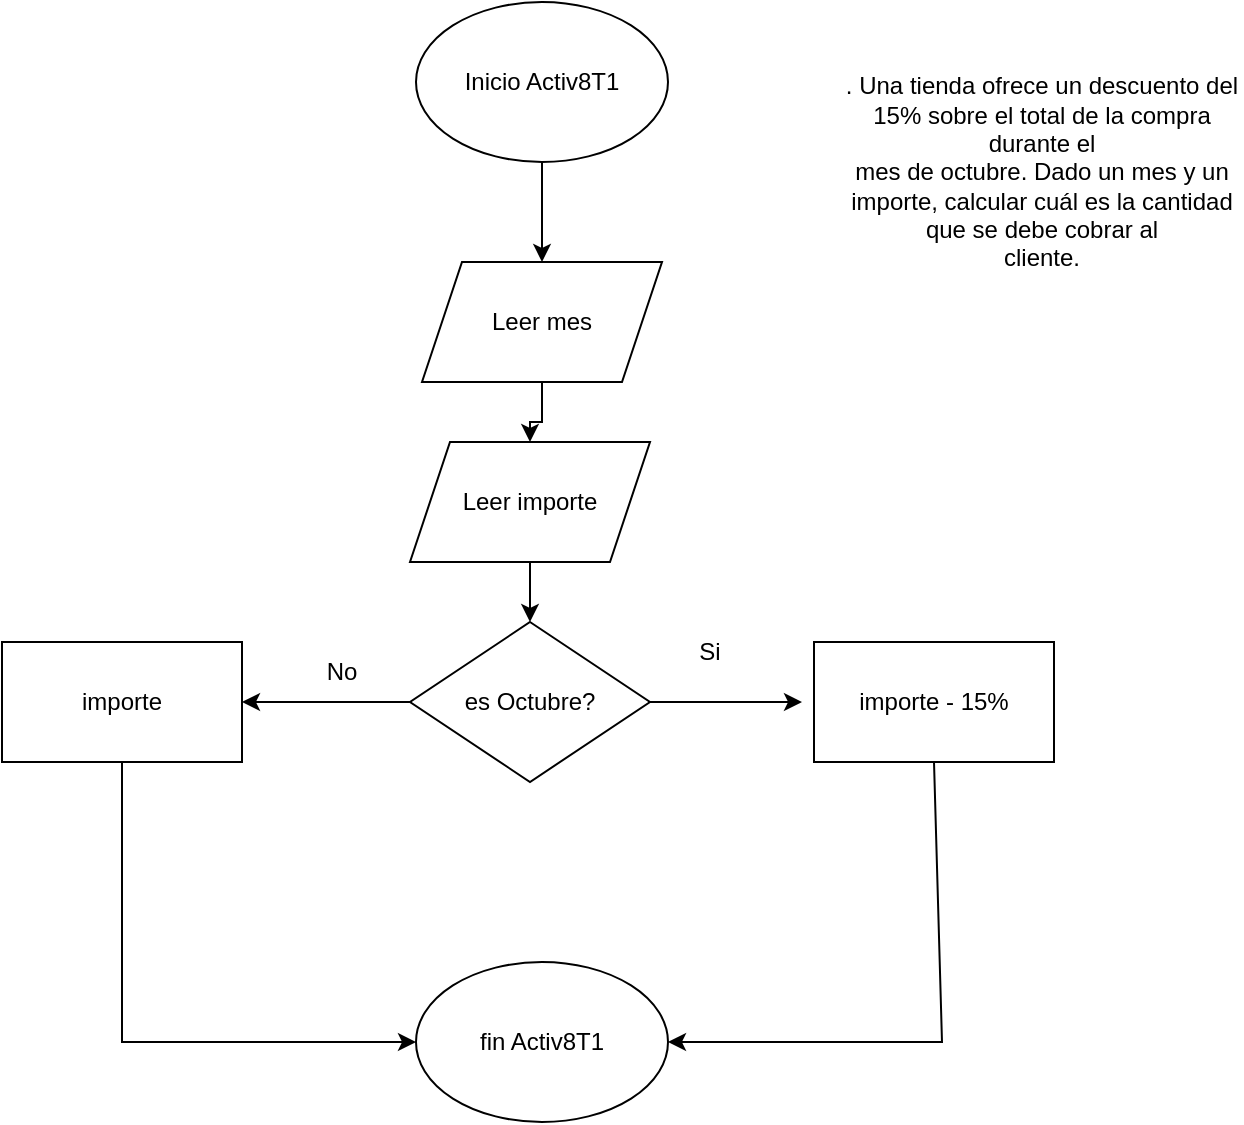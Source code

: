 <mxfile version="21.7.5" type="device">
  <diagram name="Página-1" id="DMz1I6TGAzdnGF0r95z4">
    <mxGraphModel dx="1434" dy="836" grid="1" gridSize="10" guides="1" tooltips="1" connect="1" arrows="1" fold="1" page="1" pageScale="1" pageWidth="827" pageHeight="1169" math="0" shadow="0">
      <root>
        <mxCell id="0" />
        <mxCell id="1" parent="0" />
        <mxCell id="o85RWPOQxP97bCg6CYjg-14" style="edgeStyle=orthogonalEdgeStyle;rounded=0;orthogonalLoop=1;jettySize=auto;html=1;" edge="1" parent="1" source="o85RWPOQxP97bCg6CYjg-1" target="o85RWPOQxP97bCg6CYjg-2">
          <mxGeometry relative="1" as="geometry" />
        </mxCell>
        <mxCell id="o85RWPOQxP97bCg6CYjg-1" value="Inicio Activ8T1" style="ellipse;whiteSpace=wrap;html=1;" vertex="1" parent="1">
          <mxGeometry x="357" y="20" width="126" height="80" as="geometry" />
        </mxCell>
        <mxCell id="o85RWPOQxP97bCg6CYjg-15" style="edgeStyle=orthogonalEdgeStyle;rounded=0;orthogonalLoop=1;jettySize=auto;html=1;entryX=0.5;entryY=0;entryDx=0;entryDy=0;" edge="1" parent="1" source="o85RWPOQxP97bCg6CYjg-2" target="o85RWPOQxP97bCg6CYjg-3">
          <mxGeometry relative="1" as="geometry" />
        </mxCell>
        <mxCell id="o85RWPOQxP97bCg6CYjg-2" value="Leer mes" style="shape=parallelogram;perimeter=parallelogramPerimeter;whiteSpace=wrap;html=1;fixedSize=1;" vertex="1" parent="1">
          <mxGeometry x="360" y="150" width="120" height="60" as="geometry" />
        </mxCell>
        <mxCell id="o85RWPOQxP97bCg6CYjg-18" style="edgeStyle=orthogonalEdgeStyle;rounded=0;orthogonalLoop=1;jettySize=auto;html=1;entryX=0.5;entryY=0;entryDx=0;entryDy=0;" edge="1" parent="1" source="o85RWPOQxP97bCg6CYjg-3" target="o85RWPOQxP97bCg6CYjg-4">
          <mxGeometry relative="1" as="geometry" />
        </mxCell>
        <mxCell id="o85RWPOQxP97bCg6CYjg-3" value="Leer importe" style="shape=parallelogram;perimeter=parallelogramPerimeter;whiteSpace=wrap;html=1;fixedSize=1;" vertex="1" parent="1">
          <mxGeometry x="354" y="240" width="120" height="60" as="geometry" />
        </mxCell>
        <mxCell id="o85RWPOQxP97bCg6CYjg-19" style="edgeStyle=orthogonalEdgeStyle;rounded=0;orthogonalLoop=1;jettySize=auto;html=1;entryX=1;entryY=0.5;entryDx=0;entryDy=0;" edge="1" parent="1" source="o85RWPOQxP97bCg6CYjg-4" target="o85RWPOQxP97bCg6CYjg-11">
          <mxGeometry relative="1" as="geometry" />
        </mxCell>
        <mxCell id="o85RWPOQxP97bCg6CYjg-20" style="edgeStyle=orthogonalEdgeStyle;rounded=0;orthogonalLoop=1;jettySize=auto;html=1;" edge="1" parent="1" source="o85RWPOQxP97bCg6CYjg-4">
          <mxGeometry relative="1" as="geometry">
            <mxPoint x="550" y="370" as="targetPoint" />
          </mxGeometry>
        </mxCell>
        <mxCell id="o85RWPOQxP97bCg6CYjg-4" value="es Octubre?" style="rhombus;whiteSpace=wrap;html=1;" vertex="1" parent="1">
          <mxGeometry x="354" y="330" width="120" height="80" as="geometry" />
        </mxCell>
        <mxCell id="o85RWPOQxP97bCg6CYjg-6" value="fin Activ8T1" style="ellipse;whiteSpace=wrap;html=1;" vertex="1" parent="1">
          <mxGeometry x="357" y="500" width="126" height="80" as="geometry" />
        </mxCell>
        <mxCell id="o85RWPOQxP97bCg6CYjg-10" value="importe - 15%" style="rounded=0;whiteSpace=wrap;html=1;" vertex="1" parent="1">
          <mxGeometry x="556" y="340" width="120" height="60" as="geometry" />
        </mxCell>
        <mxCell id="o85RWPOQxP97bCg6CYjg-11" value="importe" style="rounded=0;whiteSpace=wrap;html=1;" vertex="1" parent="1">
          <mxGeometry x="150" y="340" width="120" height="60" as="geometry" />
        </mxCell>
        <mxCell id="o85RWPOQxP97bCg6CYjg-23" value="No" style="text;html=1;strokeColor=none;fillColor=none;align=center;verticalAlign=middle;whiteSpace=wrap;rounded=0;" vertex="1" parent="1">
          <mxGeometry x="290" y="340" width="60" height="30" as="geometry" />
        </mxCell>
        <mxCell id="o85RWPOQxP97bCg6CYjg-24" value="Si&lt;br&gt;" style="text;html=1;strokeColor=none;fillColor=none;align=center;verticalAlign=middle;whiteSpace=wrap;rounded=0;" vertex="1" parent="1">
          <mxGeometry x="474" y="330" width="60" height="30" as="geometry" />
        </mxCell>
        <mxCell id="o85RWPOQxP97bCg6CYjg-25" value=". Una tienda ofrece un descuento del 15% sobre el total de la compra durante el &lt;br/&gt;mes de octubre. Dado un mes y un importe, calcular cuál es la cantidad que se debe cobrar al &lt;br/&gt;cliente." style="text;html=1;strokeColor=none;fillColor=none;align=center;verticalAlign=middle;whiteSpace=wrap;rounded=0;" vertex="1" parent="1">
          <mxGeometry x="570" y="60" width="200" height="90" as="geometry" />
        </mxCell>
        <mxCell id="o85RWPOQxP97bCg6CYjg-29" value="" style="endArrow=classic;html=1;rounded=0;exitX=0.5;exitY=1;exitDx=0;exitDy=0;entryX=0;entryY=0.5;entryDx=0;entryDy=0;" edge="1" parent="1" source="o85RWPOQxP97bCg6CYjg-11" target="o85RWPOQxP97bCg6CYjg-6">
          <mxGeometry width="50" height="50" relative="1" as="geometry">
            <mxPoint x="210" y="530" as="sourcePoint" />
            <mxPoint x="260" y="480" as="targetPoint" />
            <Array as="points">
              <mxPoint x="210" y="540" />
            </Array>
          </mxGeometry>
        </mxCell>
        <mxCell id="o85RWPOQxP97bCg6CYjg-30" value="" style="endArrow=classic;html=1;rounded=0;exitX=0.5;exitY=1;exitDx=0;exitDy=0;entryX=1;entryY=0.5;entryDx=0;entryDy=0;" edge="1" parent="1" source="o85RWPOQxP97bCg6CYjg-10" target="o85RWPOQxP97bCg6CYjg-6">
          <mxGeometry width="50" height="50" relative="1" as="geometry">
            <mxPoint x="470" y="350" as="sourcePoint" />
            <mxPoint x="520" y="300" as="targetPoint" />
            <Array as="points">
              <mxPoint x="620" y="540" />
            </Array>
          </mxGeometry>
        </mxCell>
      </root>
    </mxGraphModel>
  </diagram>
</mxfile>
